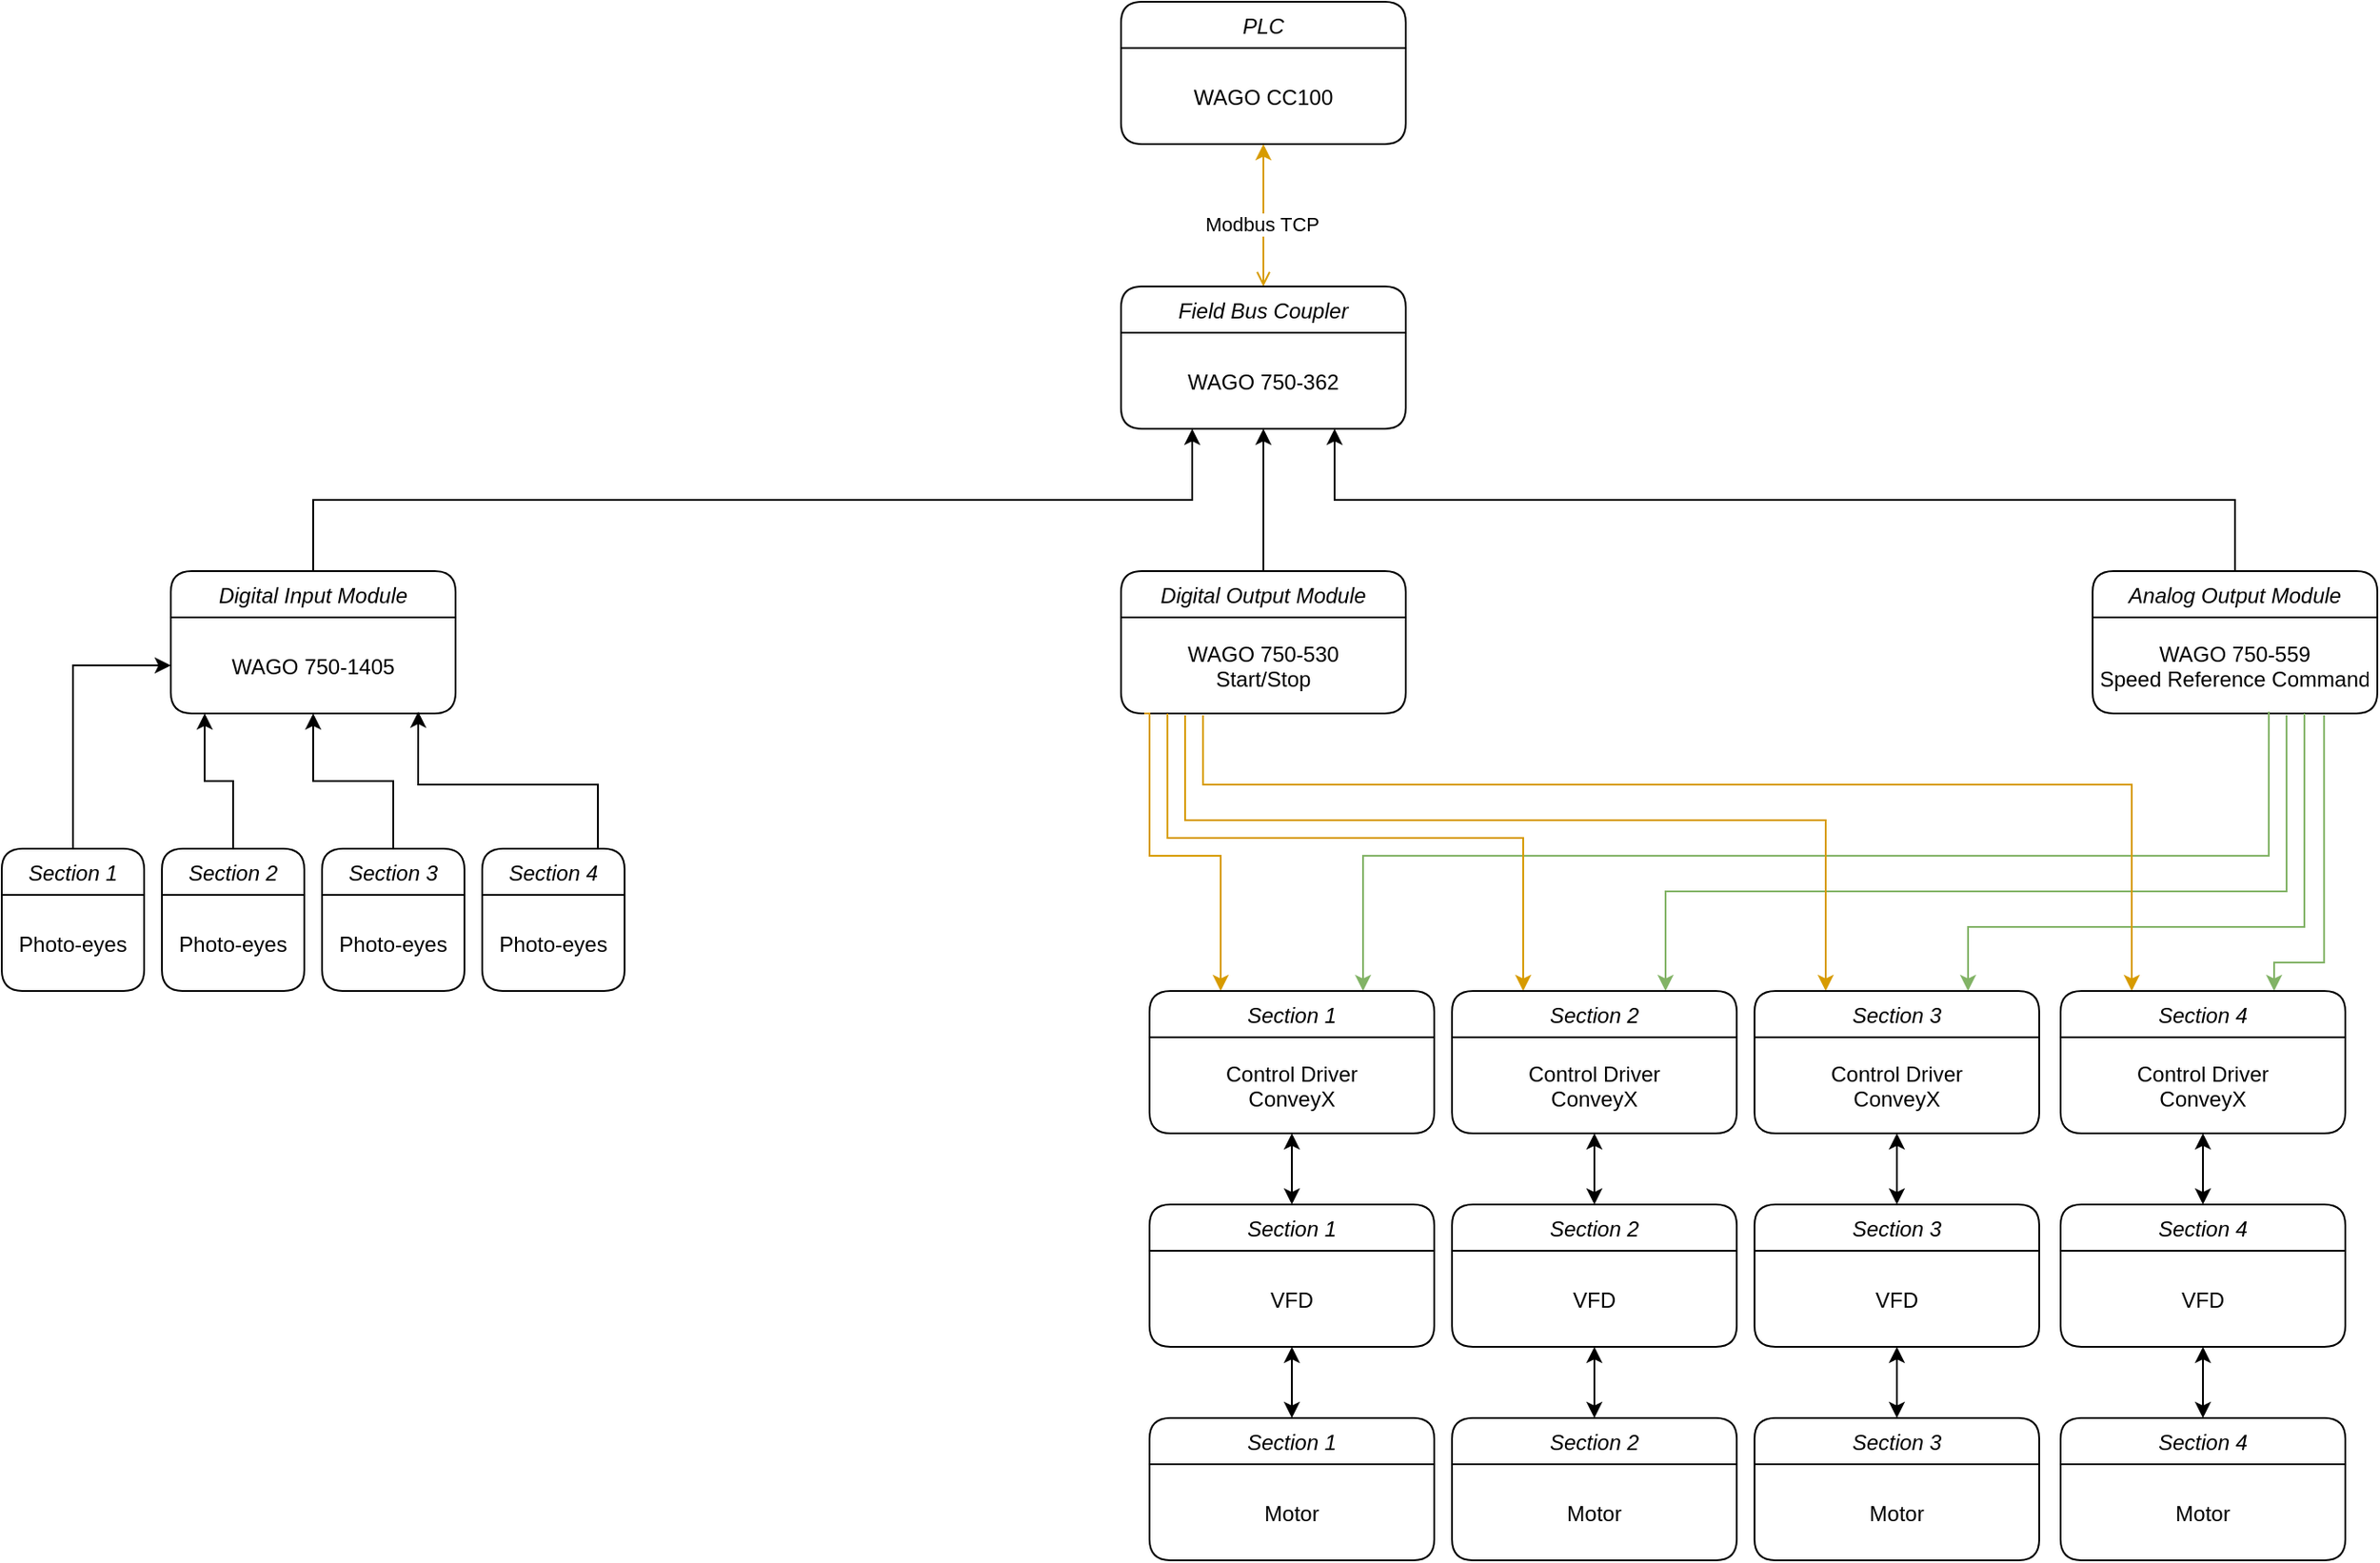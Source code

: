 <mxfile version="21.3.6" type="github">
  <diagram id="C5RBs43oDa-KdzZeNtuy" name="Page-1">
    <mxGraphModel dx="1588" dy="263" grid="1" gridSize="10" guides="1" tooltips="1" connect="1" arrows="1" fold="1" page="1" pageScale="1" pageWidth="1100" pageHeight="1700" math="0" shadow="0">
      <root>
        <mxCell id="WIyWlLk6GJQsqaUBKTNV-0" />
        <mxCell id="WIyWlLk6GJQsqaUBKTNV-1" parent="WIyWlLk6GJQsqaUBKTNV-0" />
        <mxCell id="zkfFHV4jXpPFQw0GAbJ--0" value="PLC" style="swimlane;fontStyle=2;align=center;verticalAlign=top;childLayout=stackLayout;horizontal=1;startSize=26;horizontalStack=0;resizeParent=1;resizeLast=0;collapsible=1;marginBottom=0;rounded=1;shadow=0;strokeWidth=1;" parent="WIyWlLk6GJQsqaUBKTNV-1" vertex="1">
          <mxGeometry x="334" y="40" width="160" height="80" as="geometry">
            <mxRectangle x="230" y="140" width="160" height="26" as="alternateBounds" />
          </mxGeometry>
        </mxCell>
        <mxCell id="zkfFHV4jXpPFQw0GAbJ--2" value="WAGO CC100" style="text;align=center;verticalAlign=middle;spacingLeft=4;spacingRight=4;overflow=hidden;rotatable=0;points=[[0,0.5],[1,0.5]];portConstraint=eastwest;rounded=0;shadow=0;html=0;" parent="zkfFHV4jXpPFQw0GAbJ--0" vertex="1">
          <mxGeometry y="26" width="160" height="54" as="geometry" />
        </mxCell>
        <mxCell id="zkfFHV4jXpPFQw0GAbJ--26" value="" style="endArrow=open;shadow=0;strokeWidth=1;rounded=0;endFill=1;edgeStyle=elbowEdgeStyle;elbow=vertical;entryX=0.5;entryY=0;entryDx=0;entryDy=0;strokeColor=#d79b00;startArrow=classic;startFill=1;fillColor=#ffe6cc;" parent="WIyWlLk6GJQsqaUBKTNV-1" source="zkfFHV4jXpPFQw0GAbJ--0" target="7ierUsJxYk2kknbiMcHi-0" edge="1">
          <mxGeometry x="0.5" y="41" relative="1" as="geometry">
            <mxPoint x="380" y="192" as="sourcePoint" />
            <mxPoint x="508" y="135" as="targetPoint" />
            <mxPoint x="-40" y="32" as="offset" />
          </mxGeometry>
        </mxCell>
        <mxCell id="zkfFHV4jXpPFQw0GAbJ--29" value="lives at" style="text;html=1;resizable=0;points=[];;align=center;verticalAlign=middle;labelBackgroundColor=none;rounded=0;shadow=0;strokeWidth=1;fontSize=12;" parent="zkfFHV4jXpPFQw0GAbJ--26" vertex="1" connectable="0">
          <mxGeometry x="0.5" y="49" relative="1" as="geometry">
            <mxPoint x="-38" y="40" as="offset" />
          </mxGeometry>
        </mxCell>
        <mxCell id="7ierUsJxYk2kknbiMcHi-2" value="Modbus TCP" style="edgeLabel;html=1;align=center;verticalAlign=middle;resizable=0;points=[];" vertex="1" connectable="0" parent="zkfFHV4jXpPFQw0GAbJ--26">
          <mxGeometry x="0.433" y="-1" relative="1" as="geometry">
            <mxPoint y="-13" as="offset" />
          </mxGeometry>
        </mxCell>
        <mxCell id="7ierUsJxYk2kknbiMcHi-0" value="Field Bus Coupler" style="swimlane;fontStyle=2;align=center;verticalAlign=top;childLayout=stackLayout;horizontal=1;startSize=26;horizontalStack=0;resizeParent=1;resizeLast=0;collapsible=1;marginBottom=0;rounded=1;shadow=0;strokeWidth=1;" vertex="1" parent="WIyWlLk6GJQsqaUBKTNV-1">
          <mxGeometry x="334" y="200" width="160" height="80" as="geometry">
            <mxRectangle x="230" y="140" width="160" height="26" as="alternateBounds" />
          </mxGeometry>
        </mxCell>
        <mxCell id="7ierUsJxYk2kknbiMcHi-1" value="WAGO 750-362" style="text;align=center;verticalAlign=middle;spacingLeft=4;spacingRight=4;overflow=hidden;rotatable=0;points=[[0,0.5],[1,0.5]];portConstraint=eastwest;rounded=0;shadow=0;html=0;" vertex="1" parent="7ierUsJxYk2kknbiMcHi-0">
          <mxGeometry y="26" width="160" height="54" as="geometry" />
        </mxCell>
        <mxCell id="7ierUsJxYk2kknbiMcHi-10" style="edgeStyle=orthogonalEdgeStyle;rounded=0;orthogonalLoop=1;jettySize=auto;html=1;exitX=0.5;exitY=0;exitDx=0;exitDy=0;entryX=0.25;entryY=1;entryDx=0;entryDy=0;" edge="1" parent="WIyWlLk6GJQsqaUBKTNV-1" source="7ierUsJxYk2kknbiMcHi-3" target="7ierUsJxYk2kknbiMcHi-0">
          <mxGeometry relative="1" as="geometry" />
        </mxCell>
        <mxCell id="7ierUsJxYk2kknbiMcHi-3" value="Digital Input Module" style="swimlane;fontStyle=2;align=center;verticalAlign=top;childLayout=stackLayout;horizontal=1;startSize=26;horizontalStack=0;resizeParent=1;resizeLast=0;collapsible=1;marginBottom=0;rounded=1;shadow=0;strokeWidth=1;" vertex="1" parent="WIyWlLk6GJQsqaUBKTNV-1">
          <mxGeometry x="-200" y="360" width="160" height="80" as="geometry">
            <mxRectangle x="230" y="140" width="160" height="26" as="alternateBounds" />
          </mxGeometry>
        </mxCell>
        <mxCell id="7ierUsJxYk2kknbiMcHi-4" value="WAGO 750-1405" style="text;align=center;verticalAlign=middle;spacingLeft=4;spacingRight=4;overflow=hidden;rotatable=0;points=[[0,0.5],[1,0.5]];portConstraint=eastwest;rounded=0;shadow=0;html=0;" vertex="1" parent="7ierUsJxYk2kknbiMcHi-3">
          <mxGeometry y="26" width="160" height="54" as="geometry" />
        </mxCell>
        <mxCell id="7ierUsJxYk2kknbiMcHi-11" style="edgeStyle=orthogonalEdgeStyle;rounded=0;orthogonalLoop=1;jettySize=auto;html=1;exitX=0.5;exitY=0;exitDx=0;exitDy=0;entryX=0.5;entryY=1;entryDx=0;entryDy=0;" edge="1" parent="WIyWlLk6GJQsqaUBKTNV-1" source="7ierUsJxYk2kknbiMcHi-5" target="7ierUsJxYk2kknbiMcHi-0">
          <mxGeometry relative="1" as="geometry" />
        </mxCell>
        <mxCell id="7ierUsJxYk2kknbiMcHi-5" value="Digital Output Module" style="swimlane;fontStyle=2;align=center;verticalAlign=top;childLayout=stackLayout;horizontal=1;startSize=26;horizontalStack=0;resizeParent=1;resizeLast=0;collapsible=1;marginBottom=0;rounded=1;shadow=0;strokeWidth=1;" vertex="1" parent="WIyWlLk6GJQsqaUBKTNV-1">
          <mxGeometry x="334" y="360" width="160" height="80" as="geometry">
            <mxRectangle x="230" y="140" width="160" height="26" as="alternateBounds" />
          </mxGeometry>
        </mxCell>
        <mxCell id="7ierUsJxYk2kknbiMcHi-6" value="WAGO 750-530&#xa;Start/Stop" style="text;align=center;verticalAlign=middle;spacingLeft=4;spacingRight=4;overflow=hidden;rotatable=0;points=[[0,0.5],[1,0.5]];portConstraint=eastwest;rounded=0;shadow=0;html=0;" vertex="1" parent="7ierUsJxYk2kknbiMcHi-5">
          <mxGeometry y="26" width="160" height="54" as="geometry" />
        </mxCell>
        <mxCell id="7ierUsJxYk2kknbiMcHi-12" style="edgeStyle=orthogonalEdgeStyle;rounded=0;orthogonalLoop=1;jettySize=auto;html=1;exitX=0.5;exitY=0;exitDx=0;exitDy=0;entryX=0.75;entryY=1;entryDx=0;entryDy=0;" edge="1" parent="WIyWlLk6GJQsqaUBKTNV-1" source="7ierUsJxYk2kknbiMcHi-7" target="7ierUsJxYk2kknbiMcHi-0">
          <mxGeometry relative="1" as="geometry" />
        </mxCell>
        <mxCell id="7ierUsJxYk2kknbiMcHi-7" value="Analog Output Module" style="swimlane;fontStyle=2;align=center;verticalAlign=top;childLayout=stackLayout;horizontal=1;startSize=26;horizontalStack=0;resizeParent=1;resizeLast=0;collapsible=1;marginBottom=0;rounded=1;shadow=0;strokeWidth=1;" vertex="1" parent="WIyWlLk6GJQsqaUBKTNV-1">
          <mxGeometry x="880" y="360" width="160" height="80" as="geometry">
            <mxRectangle x="230" y="140" width="160" height="26" as="alternateBounds" />
          </mxGeometry>
        </mxCell>
        <mxCell id="7ierUsJxYk2kknbiMcHi-8" value="WAGO 750-559&#xa;Speed Reference Command" style="text;align=center;verticalAlign=middle;spacingLeft=4;spacingRight=4;overflow=hidden;rotatable=0;points=[[0,0.5],[1,0.5]];portConstraint=eastwest;rounded=0;shadow=0;html=0;" vertex="1" parent="7ierUsJxYk2kknbiMcHi-7">
          <mxGeometry y="26" width="160" height="54" as="geometry" />
        </mxCell>
        <mxCell id="7ierUsJxYk2kknbiMcHi-25" style="edgeStyle=orthogonalEdgeStyle;rounded=0;orthogonalLoop=1;jettySize=auto;html=1;exitX=0.5;exitY=0;exitDx=0;exitDy=0;entryX=0;entryY=0.5;entryDx=0;entryDy=0;" edge="1" parent="WIyWlLk6GJQsqaUBKTNV-1" source="7ierUsJxYk2kknbiMcHi-13" target="7ierUsJxYk2kknbiMcHi-4">
          <mxGeometry relative="1" as="geometry" />
        </mxCell>
        <mxCell id="7ierUsJxYk2kknbiMcHi-13" value="Section 1" style="swimlane;fontStyle=2;align=center;verticalAlign=top;childLayout=stackLayout;horizontal=1;startSize=26;horizontalStack=0;resizeParent=1;resizeLast=0;collapsible=1;marginBottom=0;rounded=1;shadow=0;strokeWidth=1;" vertex="1" parent="WIyWlLk6GJQsqaUBKTNV-1">
          <mxGeometry x="-295" y="516" width="80" height="80" as="geometry">
            <mxRectangle x="230" y="140" width="160" height="26" as="alternateBounds" />
          </mxGeometry>
        </mxCell>
        <mxCell id="7ierUsJxYk2kknbiMcHi-14" value="Photo-eyes" style="text;align=center;verticalAlign=middle;spacingLeft=4;spacingRight=4;overflow=hidden;rotatable=0;points=[[0,0.5],[1,0.5]];portConstraint=eastwest;rounded=0;shadow=0;html=0;" vertex="1" parent="7ierUsJxYk2kknbiMcHi-13">
          <mxGeometry y="26" width="80" height="54" as="geometry" />
        </mxCell>
        <mxCell id="7ierUsJxYk2kknbiMcHi-26" style="edgeStyle=orthogonalEdgeStyle;rounded=0;orthogonalLoop=1;jettySize=auto;html=1;exitX=0.5;exitY=0;exitDx=0;exitDy=0;entryX=0.119;entryY=1;entryDx=0;entryDy=0;entryPerimeter=0;" edge="1" parent="WIyWlLk6GJQsqaUBKTNV-1" source="7ierUsJxYk2kknbiMcHi-17" target="7ierUsJxYk2kknbiMcHi-4">
          <mxGeometry relative="1" as="geometry" />
        </mxCell>
        <mxCell id="7ierUsJxYk2kknbiMcHi-17" value="Section 2" style="swimlane;fontStyle=2;align=center;verticalAlign=top;childLayout=stackLayout;horizontal=1;startSize=26;horizontalStack=0;resizeParent=1;resizeLast=0;collapsible=1;marginBottom=0;rounded=1;shadow=0;strokeWidth=1;" vertex="1" parent="WIyWlLk6GJQsqaUBKTNV-1">
          <mxGeometry x="-205" y="516" width="80" height="80" as="geometry">
            <mxRectangle x="230" y="140" width="160" height="26" as="alternateBounds" />
          </mxGeometry>
        </mxCell>
        <mxCell id="7ierUsJxYk2kknbiMcHi-18" value="Photo-eyes" style="text;align=center;verticalAlign=middle;spacingLeft=4;spacingRight=4;overflow=hidden;rotatable=0;points=[[0,0.5],[1,0.5]];portConstraint=eastwest;rounded=0;shadow=0;html=0;" vertex="1" parent="7ierUsJxYk2kknbiMcHi-17">
          <mxGeometry y="26" width="80" height="54" as="geometry" />
        </mxCell>
        <mxCell id="7ierUsJxYk2kknbiMcHi-29" style="edgeStyle=orthogonalEdgeStyle;rounded=0;orthogonalLoop=1;jettySize=auto;html=1;exitX=0.5;exitY=0;exitDx=0;exitDy=0;entryX=0.5;entryY=1;entryDx=0;entryDy=0;entryPerimeter=0;" edge="1" parent="WIyWlLk6GJQsqaUBKTNV-1" source="7ierUsJxYk2kknbiMcHi-19" target="7ierUsJxYk2kknbiMcHi-4">
          <mxGeometry relative="1" as="geometry" />
        </mxCell>
        <mxCell id="7ierUsJxYk2kknbiMcHi-19" value="Section 3" style="swimlane;fontStyle=2;align=center;verticalAlign=top;childLayout=stackLayout;horizontal=1;startSize=26;horizontalStack=0;resizeParent=1;resizeLast=0;collapsible=1;marginBottom=0;rounded=1;shadow=0;strokeWidth=1;" vertex="1" parent="WIyWlLk6GJQsqaUBKTNV-1">
          <mxGeometry x="-115" y="516" width="80" height="80" as="geometry">
            <mxRectangle x="230" y="140" width="160" height="26" as="alternateBounds" />
          </mxGeometry>
        </mxCell>
        <mxCell id="7ierUsJxYk2kknbiMcHi-20" value="Photo-eyes" style="text;align=center;verticalAlign=middle;spacingLeft=4;spacingRight=4;overflow=hidden;rotatable=0;points=[[0,0.5],[1,0.5]];portConstraint=eastwest;rounded=0;shadow=0;html=0;" vertex="1" parent="7ierUsJxYk2kknbiMcHi-19">
          <mxGeometry y="26" width="80" height="54" as="geometry" />
        </mxCell>
        <mxCell id="7ierUsJxYk2kknbiMcHi-30" style="edgeStyle=orthogonalEdgeStyle;rounded=0;orthogonalLoop=1;jettySize=auto;html=1;exitX=0.5;exitY=0;exitDx=0;exitDy=0;entryX=0.869;entryY=0.981;entryDx=0;entryDy=0;entryPerimeter=0;" edge="1" parent="WIyWlLk6GJQsqaUBKTNV-1" source="7ierUsJxYk2kknbiMcHi-21" target="7ierUsJxYk2kknbiMcHi-4">
          <mxGeometry relative="1" as="geometry">
            <Array as="points">
              <mxPoint x="40" y="516" />
              <mxPoint x="40" y="480" />
              <mxPoint x="-61" y="480" />
            </Array>
          </mxGeometry>
        </mxCell>
        <mxCell id="7ierUsJxYk2kknbiMcHi-21" value="Section 4" style="swimlane;fontStyle=2;align=center;verticalAlign=top;childLayout=stackLayout;horizontal=1;startSize=26;horizontalStack=0;resizeParent=1;resizeLast=0;collapsible=1;marginBottom=0;rounded=1;shadow=0;strokeWidth=1;" vertex="1" parent="WIyWlLk6GJQsqaUBKTNV-1">
          <mxGeometry x="-25" y="516" width="80" height="80" as="geometry">
            <mxRectangle x="230" y="140" width="160" height="26" as="alternateBounds" />
          </mxGeometry>
        </mxCell>
        <mxCell id="7ierUsJxYk2kknbiMcHi-22" value="Photo-eyes" style="text;align=center;verticalAlign=middle;spacingLeft=4;spacingRight=4;overflow=hidden;rotatable=0;points=[[0,0.5],[1,0.5]];portConstraint=eastwest;rounded=0;shadow=0;html=0;" vertex="1" parent="7ierUsJxYk2kknbiMcHi-21">
          <mxGeometry y="26" width="80" height="54" as="geometry" />
        </mxCell>
        <mxCell id="7ierUsJxYk2kknbiMcHi-86" style="edgeStyle=orthogonalEdgeStyle;rounded=0;orthogonalLoop=1;jettySize=auto;html=1;exitX=0.75;exitY=0;exitDx=0;exitDy=0;entryX=0.619;entryY=0.981;entryDx=0;entryDy=0;entryPerimeter=0;startArrow=classic;startFill=1;endArrow=none;endFill=0;fillColor=#d5e8d4;strokeColor=#82b366;" edge="1" parent="WIyWlLk6GJQsqaUBKTNV-1" source="7ierUsJxYk2kknbiMcHi-32" target="7ierUsJxYk2kknbiMcHi-8">
          <mxGeometry relative="1" as="geometry">
            <Array as="points">
              <mxPoint x="470" y="520" />
              <mxPoint x="979" y="520" />
            </Array>
          </mxGeometry>
        </mxCell>
        <mxCell id="7ierUsJxYk2kknbiMcHi-87" style="edgeStyle=orthogonalEdgeStyle;rounded=0;orthogonalLoop=1;jettySize=auto;html=1;exitX=0.25;exitY=0;exitDx=0;exitDy=0;entryX=0.081;entryY=1;entryDx=0;entryDy=0;entryPerimeter=0;startArrow=classic;startFill=1;endArrow=none;endFill=0;fillColor=#ffe6cc;strokeColor=#d79b00;" edge="1" parent="WIyWlLk6GJQsqaUBKTNV-1" source="7ierUsJxYk2kknbiMcHi-32" target="7ierUsJxYk2kknbiMcHi-6">
          <mxGeometry relative="1" as="geometry">
            <Array as="points">
              <mxPoint x="390" y="520" />
              <mxPoint x="350" y="520" />
              <mxPoint x="350" y="440" />
            </Array>
          </mxGeometry>
        </mxCell>
        <mxCell id="7ierUsJxYk2kknbiMcHi-32" value="Section 1" style="swimlane;fontStyle=2;align=center;verticalAlign=top;childLayout=stackLayout;horizontal=1;startSize=26;horizontalStack=0;resizeParent=1;resizeLast=0;collapsible=1;marginBottom=0;rounded=1;shadow=0;strokeWidth=1;" vertex="1" parent="WIyWlLk6GJQsqaUBKTNV-1">
          <mxGeometry x="350" y="596" width="160" height="80" as="geometry">
            <mxRectangle x="230" y="140" width="160" height="26" as="alternateBounds" />
          </mxGeometry>
        </mxCell>
        <mxCell id="7ierUsJxYk2kknbiMcHi-33" value="Control Driver&#xa;ConveyX" style="text;align=center;verticalAlign=middle;spacingLeft=4;spacingRight=4;overflow=hidden;rotatable=0;points=[[0,0.5],[1,0.5]];portConstraint=eastwest;rounded=0;shadow=0;html=0;" vertex="1" parent="7ierUsJxYk2kknbiMcHi-32">
          <mxGeometry y="26" width="160" height="54" as="geometry" />
        </mxCell>
        <mxCell id="7ierUsJxYk2kknbiMcHi-84" style="edgeStyle=orthogonalEdgeStyle;rounded=0;orthogonalLoop=1;jettySize=auto;html=1;exitX=0.75;exitY=0;exitDx=0;exitDy=0;entryX=0.681;entryY=1.019;entryDx=0;entryDy=0;entryPerimeter=0;startArrow=classic;startFill=1;endArrow=none;endFill=0;fillColor=#d5e8d4;strokeColor=#82b366;" edge="1" parent="WIyWlLk6GJQsqaUBKTNV-1" source="7ierUsJxYk2kknbiMcHi-34" target="7ierUsJxYk2kknbiMcHi-8">
          <mxGeometry relative="1" as="geometry">
            <Array as="points">
              <mxPoint x="640" y="540" />
              <mxPoint x="989" y="540" />
            </Array>
          </mxGeometry>
        </mxCell>
        <mxCell id="7ierUsJxYk2kknbiMcHi-88" style="edgeStyle=orthogonalEdgeStyle;rounded=0;orthogonalLoop=1;jettySize=auto;html=1;exitX=0.25;exitY=0;exitDx=0;exitDy=0;entryX=0.163;entryY=1;entryDx=0;entryDy=0;entryPerimeter=0;startArrow=classic;startFill=1;endArrow=none;endFill=0;fillColor=#ffe6cc;strokeColor=#d79b00;" edge="1" parent="WIyWlLk6GJQsqaUBKTNV-1" source="7ierUsJxYk2kknbiMcHi-34" target="7ierUsJxYk2kknbiMcHi-6">
          <mxGeometry relative="1" as="geometry">
            <Array as="points">
              <mxPoint x="560" y="510" />
              <mxPoint x="360" y="510" />
            </Array>
          </mxGeometry>
        </mxCell>
        <mxCell id="7ierUsJxYk2kknbiMcHi-34" value="Section 2" style="swimlane;fontStyle=2;align=center;verticalAlign=top;childLayout=stackLayout;horizontal=1;startSize=26;horizontalStack=0;resizeParent=1;resizeLast=0;collapsible=1;marginBottom=0;rounded=1;shadow=0;strokeWidth=1;" vertex="1" parent="WIyWlLk6GJQsqaUBKTNV-1">
          <mxGeometry x="520" y="596" width="160" height="80" as="geometry">
            <mxRectangle x="230" y="140" width="160" height="26" as="alternateBounds" />
          </mxGeometry>
        </mxCell>
        <mxCell id="7ierUsJxYk2kknbiMcHi-35" value="Control Driver&#xa;ConveyX" style="text;align=center;verticalAlign=middle;spacingLeft=4;spacingRight=4;overflow=hidden;rotatable=0;points=[[0,0.5],[1,0.5]];portConstraint=eastwest;rounded=0;shadow=0;html=0;" vertex="1" parent="7ierUsJxYk2kknbiMcHi-34">
          <mxGeometry y="26" width="160" height="54" as="geometry" />
        </mxCell>
        <mxCell id="7ierUsJxYk2kknbiMcHi-85" style="edgeStyle=orthogonalEdgeStyle;rounded=0;orthogonalLoop=1;jettySize=auto;html=1;exitX=0.75;exitY=0;exitDx=0;exitDy=0;entryX=0.744;entryY=1;entryDx=0;entryDy=0;entryPerimeter=0;startArrow=classic;startFill=1;endArrow=none;endFill=0;fillColor=#d5e8d4;strokeColor=#82b366;" edge="1" parent="WIyWlLk6GJQsqaUBKTNV-1" source="7ierUsJxYk2kknbiMcHi-36" target="7ierUsJxYk2kknbiMcHi-8">
          <mxGeometry relative="1" as="geometry">
            <Array as="points">
              <mxPoint x="810" y="560" />
              <mxPoint x="999" y="560" />
            </Array>
          </mxGeometry>
        </mxCell>
        <mxCell id="7ierUsJxYk2kknbiMcHi-89" style="edgeStyle=orthogonalEdgeStyle;rounded=0;orthogonalLoop=1;jettySize=auto;html=1;exitX=0.25;exitY=0;exitDx=0;exitDy=0;entryX=0.225;entryY=1.019;entryDx=0;entryDy=0;entryPerimeter=0;startArrow=classic;startFill=1;endArrow=none;endFill=0;fillColor=#ffe6cc;strokeColor=#d79b00;" edge="1" parent="WIyWlLk6GJQsqaUBKTNV-1" source="7ierUsJxYk2kknbiMcHi-36" target="7ierUsJxYk2kknbiMcHi-6">
          <mxGeometry relative="1" as="geometry">
            <Array as="points">
              <mxPoint x="730" y="500" />
              <mxPoint x="370" y="500" />
            </Array>
          </mxGeometry>
        </mxCell>
        <mxCell id="7ierUsJxYk2kknbiMcHi-36" value="Section 3" style="swimlane;fontStyle=2;align=center;verticalAlign=top;childLayout=stackLayout;horizontal=1;startSize=26;horizontalStack=0;resizeParent=1;resizeLast=0;collapsible=1;marginBottom=0;rounded=1;shadow=0;strokeWidth=1;" vertex="1" parent="WIyWlLk6GJQsqaUBKTNV-1">
          <mxGeometry x="690" y="596" width="160" height="80" as="geometry">
            <mxRectangle x="230" y="140" width="160" height="26" as="alternateBounds" />
          </mxGeometry>
        </mxCell>
        <mxCell id="7ierUsJxYk2kknbiMcHi-37" value="Control Driver&#xa;ConveyX" style="text;align=center;verticalAlign=middle;spacingLeft=4;spacingRight=4;overflow=hidden;rotatable=0;points=[[0,0.5],[1,0.5]];portConstraint=eastwest;rounded=0;shadow=0;html=0;" vertex="1" parent="7ierUsJxYk2kknbiMcHi-36">
          <mxGeometry y="26" width="160" height="54" as="geometry" />
        </mxCell>
        <mxCell id="7ierUsJxYk2kknbiMcHi-83" style="edgeStyle=orthogonalEdgeStyle;rounded=0;orthogonalLoop=1;jettySize=auto;html=1;exitX=0.75;exitY=0;exitDx=0;exitDy=0;entryX=0.813;entryY=1.019;entryDx=0;entryDy=0;entryPerimeter=0;startArrow=classic;startFill=1;endArrow=none;endFill=0;fillColor=#d5e8d4;strokeColor=#82b366;" edge="1" parent="WIyWlLk6GJQsqaUBKTNV-1" source="7ierUsJxYk2kknbiMcHi-38" target="7ierUsJxYk2kknbiMcHi-8">
          <mxGeometry relative="1" as="geometry">
            <Array as="points">
              <mxPoint x="982" y="580" />
              <mxPoint x="1010" y="580" />
            </Array>
          </mxGeometry>
        </mxCell>
        <mxCell id="7ierUsJxYk2kknbiMcHi-90" style="edgeStyle=orthogonalEdgeStyle;rounded=0;orthogonalLoop=1;jettySize=auto;html=1;exitX=0.25;exitY=0;exitDx=0;exitDy=0;entryX=0.288;entryY=1.019;entryDx=0;entryDy=0;entryPerimeter=0;startArrow=classic;startFill=1;endArrow=none;endFill=0;fillColor=#ffe6cc;strokeColor=#d79b00;" edge="1" parent="WIyWlLk6GJQsqaUBKTNV-1" source="7ierUsJxYk2kknbiMcHi-38" target="7ierUsJxYk2kknbiMcHi-6">
          <mxGeometry relative="1" as="geometry">
            <Array as="points">
              <mxPoint x="902" y="480" />
              <mxPoint x="380" y="480" />
            </Array>
          </mxGeometry>
        </mxCell>
        <mxCell id="7ierUsJxYk2kknbiMcHi-38" value="Section 4" style="swimlane;fontStyle=2;align=center;verticalAlign=top;childLayout=stackLayout;horizontal=1;startSize=26;horizontalStack=0;resizeParent=1;resizeLast=0;collapsible=1;marginBottom=0;rounded=1;shadow=0;strokeWidth=1;" vertex="1" parent="WIyWlLk6GJQsqaUBKTNV-1">
          <mxGeometry x="862" y="596" width="160" height="80" as="geometry">
            <mxRectangle x="230" y="140" width="160" height="26" as="alternateBounds" />
          </mxGeometry>
        </mxCell>
        <mxCell id="7ierUsJxYk2kknbiMcHi-39" value="Control Driver&#xa;ConveyX" style="text;align=center;verticalAlign=middle;spacingLeft=4;spacingRight=4;overflow=hidden;rotatable=0;points=[[0,0.5],[1,0.5]];portConstraint=eastwest;rounded=0;shadow=0;html=0;" vertex="1" parent="7ierUsJxYk2kknbiMcHi-38">
          <mxGeometry y="26" width="160" height="54" as="geometry" />
        </mxCell>
        <mxCell id="7ierUsJxYk2kknbiMcHi-73" style="edgeStyle=orthogonalEdgeStyle;rounded=0;orthogonalLoop=1;jettySize=auto;html=1;exitX=0.5;exitY=0;exitDx=0;exitDy=0;startArrow=classic;startFill=1;" edge="1" parent="WIyWlLk6GJQsqaUBKTNV-1" source="7ierUsJxYk2kknbiMcHi-42" target="7ierUsJxYk2kknbiMcHi-32">
          <mxGeometry relative="1" as="geometry" />
        </mxCell>
        <mxCell id="7ierUsJxYk2kknbiMcHi-42" value="Section 1" style="swimlane;fontStyle=2;align=center;verticalAlign=top;childLayout=stackLayout;horizontal=1;startSize=26;horizontalStack=0;resizeParent=1;resizeLast=0;collapsible=1;marginBottom=0;rounded=1;shadow=0;strokeWidth=1;" vertex="1" parent="WIyWlLk6GJQsqaUBKTNV-1">
          <mxGeometry x="350" y="716" width="160" height="80" as="geometry">
            <mxRectangle x="230" y="140" width="160" height="26" as="alternateBounds" />
          </mxGeometry>
        </mxCell>
        <mxCell id="7ierUsJxYk2kknbiMcHi-43" value="VFD" style="text;align=center;verticalAlign=middle;spacingLeft=4;spacingRight=4;overflow=hidden;rotatable=0;points=[[0,0.5],[1,0.5]];portConstraint=eastwest;rounded=0;shadow=0;html=0;" vertex="1" parent="7ierUsJxYk2kknbiMcHi-42">
          <mxGeometry y="26" width="160" height="54" as="geometry" />
        </mxCell>
        <mxCell id="7ierUsJxYk2kknbiMcHi-74" style="edgeStyle=orthogonalEdgeStyle;rounded=0;orthogonalLoop=1;jettySize=auto;html=1;exitX=0.5;exitY=0;exitDx=0;exitDy=0;startArrow=classic;startFill=1;" edge="1" parent="WIyWlLk6GJQsqaUBKTNV-1" source="7ierUsJxYk2kknbiMcHi-44" target="7ierUsJxYk2kknbiMcHi-34">
          <mxGeometry relative="1" as="geometry" />
        </mxCell>
        <mxCell id="7ierUsJxYk2kknbiMcHi-44" value="Section 2" style="swimlane;fontStyle=2;align=center;verticalAlign=top;childLayout=stackLayout;horizontal=1;startSize=26;horizontalStack=0;resizeParent=1;resizeLast=0;collapsible=1;marginBottom=0;rounded=1;shadow=0;strokeWidth=1;" vertex="1" parent="WIyWlLk6GJQsqaUBKTNV-1">
          <mxGeometry x="520" y="716" width="160" height="80" as="geometry">
            <mxRectangle x="230" y="140" width="160" height="26" as="alternateBounds" />
          </mxGeometry>
        </mxCell>
        <mxCell id="7ierUsJxYk2kknbiMcHi-45" value="VFD" style="text;align=center;verticalAlign=middle;spacingLeft=4;spacingRight=4;overflow=hidden;rotatable=0;points=[[0,0.5],[1,0.5]];portConstraint=eastwest;rounded=0;shadow=0;html=0;" vertex="1" parent="7ierUsJxYk2kknbiMcHi-44">
          <mxGeometry y="26" width="160" height="54" as="geometry" />
        </mxCell>
        <mxCell id="7ierUsJxYk2kknbiMcHi-75" style="edgeStyle=orthogonalEdgeStyle;rounded=0;orthogonalLoop=1;jettySize=auto;html=1;exitX=0.5;exitY=0;exitDx=0;exitDy=0;startArrow=classic;startFill=1;" edge="1" parent="WIyWlLk6GJQsqaUBKTNV-1" source="7ierUsJxYk2kknbiMcHi-46" target="7ierUsJxYk2kknbiMcHi-36">
          <mxGeometry relative="1" as="geometry" />
        </mxCell>
        <mxCell id="7ierUsJxYk2kknbiMcHi-46" value="Section 3" style="swimlane;fontStyle=2;align=center;verticalAlign=top;childLayout=stackLayout;horizontal=1;startSize=26;horizontalStack=0;resizeParent=1;resizeLast=0;collapsible=1;marginBottom=0;rounded=1;shadow=0;strokeWidth=1;" vertex="1" parent="WIyWlLk6GJQsqaUBKTNV-1">
          <mxGeometry x="690" y="716" width="160" height="80" as="geometry">
            <mxRectangle x="230" y="140" width="160" height="26" as="alternateBounds" />
          </mxGeometry>
        </mxCell>
        <mxCell id="7ierUsJxYk2kknbiMcHi-47" value="VFD" style="text;align=center;verticalAlign=middle;spacingLeft=4;spacingRight=4;overflow=hidden;rotatable=0;points=[[0,0.5],[1,0.5]];portConstraint=eastwest;rounded=0;shadow=0;html=0;" vertex="1" parent="7ierUsJxYk2kknbiMcHi-46">
          <mxGeometry y="26" width="160" height="54" as="geometry" />
        </mxCell>
        <mxCell id="7ierUsJxYk2kknbiMcHi-76" style="edgeStyle=orthogonalEdgeStyle;rounded=0;orthogonalLoop=1;jettySize=auto;html=1;exitX=0.5;exitY=0;exitDx=0;exitDy=0;startArrow=classic;startFill=1;" edge="1" parent="WIyWlLk6GJQsqaUBKTNV-1" source="7ierUsJxYk2kknbiMcHi-48" target="7ierUsJxYk2kknbiMcHi-38">
          <mxGeometry relative="1" as="geometry" />
        </mxCell>
        <mxCell id="7ierUsJxYk2kknbiMcHi-48" value="Section 4" style="swimlane;fontStyle=2;align=center;verticalAlign=top;childLayout=stackLayout;horizontal=1;startSize=26;horizontalStack=0;resizeParent=1;resizeLast=0;collapsible=1;marginBottom=0;rounded=1;shadow=0;strokeWidth=1;" vertex="1" parent="WIyWlLk6GJQsqaUBKTNV-1">
          <mxGeometry x="862" y="716" width="160" height="80" as="geometry">
            <mxRectangle x="230" y="140" width="160" height="26" as="alternateBounds" />
          </mxGeometry>
        </mxCell>
        <mxCell id="7ierUsJxYk2kknbiMcHi-49" value="VFD" style="text;align=center;verticalAlign=middle;spacingLeft=4;spacingRight=4;overflow=hidden;rotatable=0;points=[[0,0.5],[1,0.5]];portConstraint=eastwest;rounded=0;shadow=0;html=0;" vertex="1" parent="7ierUsJxYk2kknbiMcHi-48">
          <mxGeometry y="26" width="160" height="54" as="geometry" />
        </mxCell>
        <mxCell id="7ierUsJxYk2kknbiMcHi-62" style="edgeStyle=orthogonalEdgeStyle;rounded=0;orthogonalLoop=1;jettySize=auto;html=1;exitX=0.5;exitY=0;exitDx=0;exitDy=0;entryX=0.5;entryY=1;entryDx=0;entryDy=0;entryPerimeter=0;startArrow=classic;startFill=1;" edge="1" parent="WIyWlLk6GJQsqaUBKTNV-1" source="7ierUsJxYk2kknbiMcHi-52" target="7ierUsJxYk2kknbiMcHi-43">
          <mxGeometry relative="1" as="geometry" />
        </mxCell>
        <mxCell id="7ierUsJxYk2kknbiMcHi-52" value="Section 1" style="swimlane;fontStyle=2;align=center;verticalAlign=top;childLayout=stackLayout;horizontal=1;startSize=26;horizontalStack=0;resizeParent=1;resizeLast=0;collapsible=1;marginBottom=0;rounded=1;shadow=0;strokeWidth=1;" vertex="1" parent="WIyWlLk6GJQsqaUBKTNV-1">
          <mxGeometry x="350" y="836" width="160" height="80" as="geometry">
            <mxRectangle x="230" y="140" width="160" height="26" as="alternateBounds" />
          </mxGeometry>
        </mxCell>
        <mxCell id="7ierUsJxYk2kknbiMcHi-53" value="Motor" style="text;align=center;verticalAlign=middle;spacingLeft=4;spacingRight=4;overflow=hidden;rotatable=0;points=[[0,0.5],[1,0.5]];portConstraint=eastwest;rounded=0;shadow=0;html=0;" vertex="1" parent="7ierUsJxYk2kknbiMcHi-52">
          <mxGeometry y="26" width="160" height="54" as="geometry" />
        </mxCell>
        <mxCell id="7ierUsJxYk2kknbiMcHi-63" style="edgeStyle=orthogonalEdgeStyle;rounded=0;orthogonalLoop=1;jettySize=auto;html=1;startArrow=classic;startFill=1;" edge="1" parent="WIyWlLk6GJQsqaUBKTNV-1" source="7ierUsJxYk2kknbiMcHi-54" target="7ierUsJxYk2kknbiMcHi-44">
          <mxGeometry relative="1" as="geometry" />
        </mxCell>
        <mxCell id="7ierUsJxYk2kknbiMcHi-54" value="Section 2" style="swimlane;fontStyle=2;align=center;verticalAlign=top;childLayout=stackLayout;horizontal=1;startSize=26;horizontalStack=0;resizeParent=1;resizeLast=0;collapsible=1;marginBottom=0;rounded=1;shadow=0;strokeWidth=1;" vertex="1" parent="WIyWlLk6GJQsqaUBKTNV-1">
          <mxGeometry x="520" y="836" width="160" height="80" as="geometry">
            <mxRectangle x="230" y="140" width="160" height="26" as="alternateBounds" />
          </mxGeometry>
        </mxCell>
        <mxCell id="7ierUsJxYk2kknbiMcHi-55" value="Motor" style="text;align=center;verticalAlign=middle;spacingLeft=4;spacingRight=4;overflow=hidden;rotatable=0;points=[[0,0.5],[1,0.5]];portConstraint=eastwest;rounded=0;shadow=0;html=0;" vertex="1" parent="7ierUsJxYk2kknbiMcHi-54">
          <mxGeometry y="26" width="160" height="54" as="geometry" />
        </mxCell>
        <mxCell id="7ierUsJxYk2kknbiMcHi-65" style="edgeStyle=orthogonalEdgeStyle;rounded=0;orthogonalLoop=1;jettySize=auto;html=1;startArrow=classic;startFill=1;" edge="1" parent="WIyWlLk6GJQsqaUBKTNV-1" source="7ierUsJxYk2kknbiMcHi-56" target="7ierUsJxYk2kknbiMcHi-46">
          <mxGeometry relative="1" as="geometry" />
        </mxCell>
        <mxCell id="7ierUsJxYk2kknbiMcHi-56" value="Section 3" style="swimlane;fontStyle=2;align=center;verticalAlign=top;childLayout=stackLayout;horizontal=1;startSize=26;horizontalStack=0;resizeParent=1;resizeLast=0;collapsible=1;marginBottom=0;rounded=1;shadow=0;strokeWidth=1;" vertex="1" parent="WIyWlLk6GJQsqaUBKTNV-1">
          <mxGeometry x="690" y="836" width="160" height="80" as="geometry">
            <mxRectangle x="230" y="140" width="160" height="26" as="alternateBounds" />
          </mxGeometry>
        </mxCell>
        <mxCell id="7ierUsJxYk2kknbiMcHi-57" value="Motor" style="text;align=center;verticalAlign=middle;spacingLeft=4;spacingRight=4;overflow=hidden;rotatable=0;points=[[0,0.5],[1,0.5]];portConstraint=eastwest;rounded=0;shadow=0;html=0;" vertex="1" parent="7ierUsJxYk2kknbiMcHi-56">
          <mxGeometry y="26" width="160" height="54" as="geometry" />
        </mxCell>
        <mxCell id="7ierUsJxYk2kknbiMcHi-66" style="edgeStyle=orthogonalEdgeStyle;rounded=0;orthogonalLoop=1;jettySize=auto;html=1;startArrow=classic;startFill=1;" edge="1" parent="WIyWlLk6GJQsqaUBKTNV-1" source="7ierUsJxYk2kknbiMcHi-58" target="7ierUsJxYk2kknbiMcHi-48">
          <mxGeometry relative="1" as="geometry" />
        </mxCell>
        <mxCell id="7ierUsJxYk2kknbiMcHi-58" value="Section 4" style="swimlane;fontStyle=2;align=center;verticalAlign=top;childLayout=stackLayout;horizontal=1;startSize=26;horizontalStack=0;resizeParent=1;resizeLast=0;collapsible=1;marginBottom=0;rounded=1;shadow=0;strokeWidth=1;" vertex="1" parent="WIyWlLk6GJQsqaUBKTNV-1">
          <mxGeometry x="862" y="836" width="160" height="80" as="geometry">
            <mxRectangle x="230" y="140" width="160" height="26" as="alternateBounds" />
          </mxGeometry>
        </mxCell>
        <mxCell id="7ierUsJxYk2kknbiMcHi-59" value="Motor" style="text;align=center;verticalAlign=middle;spacingLeft=4;spacingRight=4;overflow=hidden;rotatable=0;points=[[0,0.5],[1,0.5]];portConstraint=eastwest;rounded=0;shadow=0;html=0;" vertex="1" parent="7ierUsJxYk2kknbiMcHi-58">
          <mxGeometry y="26" width="160" height="54" as="geometry" />
        </mxCell>
      </root>
    </mxGraphModel>
  </diagram>
</mxfile>
